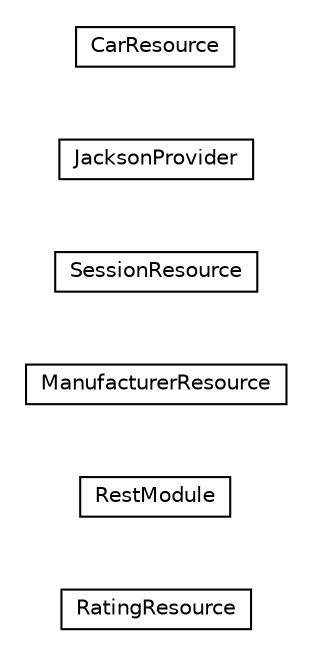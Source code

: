 #!/usr/local/bin/dot
#
# Class diagram 
# Generated by UMLGraph version R5_6-24-gf6e263 (http://www.umlgraph.org/)
#

digraph G {
	edge [fontname="Helvetica",fontsize=10,labelfontname="Helvetica",labelfontsize=10];
	node [fontname="Helvetica",fontsize=10,shape=plaintext];
	nodesep=0.25;
	ranksep=0.5;
	rankdir=LR;
	// com.gwtplatform.carstore.server.rest.RatingResource
	c31179 [label=<<table title="com.gwtplatform.carstore.server.rest.RatingResource" border="0" cellborder="1" cellspacing="0" cellpadding="2" port="p" href="./RatingResource.html">
		<tr><td><table border="0" cellspacing="0" cellpadding="1">
<tr><td align="center" balign="center"> RatingResource </td></tr>
		</table></td></tr>
		</table>>, URL="./RatingResource.html", fontname="Helvetica", fontcolor="black", fontsize=10.0];
	// com.gwtplatform.carstore.server.rest.RestModule
	c31180 [label=<<table title="com.gwtplatform.carstore.server.rest.RestModule" border="0" cellborder="1" cellspacing="0" cellpadding="2" port="p" href="./RestModule.html">
		<tr><td><table border="0" cellspacing="0" cellpadding="1">
<tr><td align="center" balign="center"> RestModule </td></tr>
		</table></td></tr>
		</table>>, URL="./RestModule.html", fontname="Helvetica", fontcolor="black", fontsize=10.0];
	// com.gwtplatform.carstore.server.rest.ManufacturerResource
	c31181 [label=<<table title="com.gwtplatform.carstore.server.rest.ManufacturerResource" border="0" cellborder="1" cellspacing="0" cellpadding="2" port="p" href="./ManufacturerResource.html">
		<tr><td><table border="0" cellspacing="0" cellpadding="1">
<tr><td align="center" balign="center"> ManufacturerResource </td></tr>
		</table></td></tr>
		</table>>, URL="./ManufacturerResource.html", fontname="Helvetica", fontcolor="black", fontsize=10.0];
	// com.gwtplatform.carstore.server.rest.SessionResource
	c31182 [label=<<table title="com.gwtplatform.carstore.server.rest.SessionResource" border="0" cellborder="1" cellspacing="0" cellpadding="2" port="p" href="./SessionResource.html">
		<tr><td><table border="0" cellspacing="0" cellpadding="1">
<tr><td align="center" balign="center"> SessionResource </td></tr>
		</table></td></tr>
		</table>>, URL="./SessionResource.html", fontname="Helvetica", fontcolor="black", fontsize=10.0];
	// com.gwtplatform.carstore.server.rest.JacksonProvider
	c31183 [label=<<table title="com.gwtplatform.carstore.server.rest.JacksonProvider" border="0" cellborder="1" cellspacing="0" cellpadding="2" port="p" href="./JacksonProvider.html">
		<tr><td><table border="0" cellspacing="0" cellpadding="1">
<tr><td align="center" balign="center"> JacksonProvider </td></tr>
		</table></td></tr>
		</table>>, URL="./JacksonProvider.html", fontname="Helvetica", fontcolor="black", fontsize=10.0];
	// com.gwtplatform.carstore.server.rest.CarResource
	c31184 [label=<<table title="com.gwtplatform.carstore.server.rest.CarResource" border="0" cellborder="1" cellspacing="0" cellpadding="2" port="p" href="./CarResource.html">
		<tr><td><table border="0" cellspacing="0" cellpadding="1">
<tr><td align="center" balign="center"> CarResource </td></tr>
		</table></td></tr>
		</table>>, URL="./CarResource.html", fontname="Helvetica", fontcolor="black", fontsize=10.0];
}

